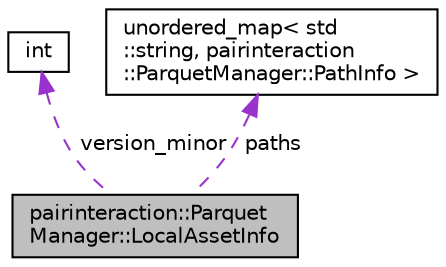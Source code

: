 digraph "pairinteraction::ParquetManager::LocalAssetInfo"
{
 // INTERACTIVE_SVG=YES
 // LATEX_PDF_SIZE
  bgcolor="transparent";
  edge [fontname="Helvetica",fontsize="10",labelfontname="Helvetica",labelfontsize="10"];
  node [fontname="Helvetica",fontsize="10",shape=record];
  Node1 [label="pairinteraction::Parquet\lManager::LocalAssetInfo",height=0.2,width=0.4,color="black", fillcolor="grey75", style="filled", fontcolor="black",tooltip=" "];
  Node2 -> Node1 [dir="back",color="darkorchid3",fontsize="10",style="dashed",label=" version_minor" ,fontname="Helvetica"];
  Node2 [label="int",height=0.2,width=0.4,color="black",tooltip=" "];
  Node3 -> Node1 [dir="back",color="darkorchid3",fontsize="10",style="dashed",label=" paths" ,fontname="Helvetica"];
  Node3 [label="unordered_map\< std\l::string, pairinteraction\l::ParquetManager::PathInfo \>",height=0.2,width=0.4,color="black",tooltip=" "];
}
